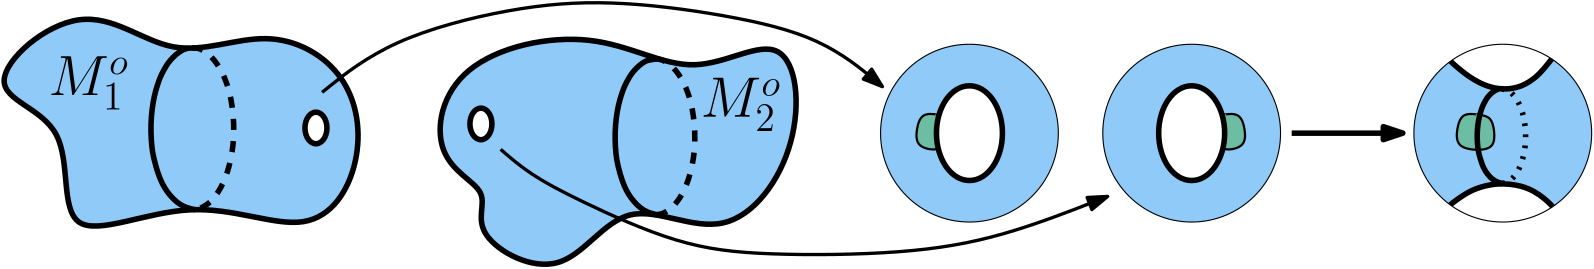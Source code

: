 <?xml version="1.0"?>
<!DOCTYPE ipe SYSTEM "ipe.dtd">
<ipe version="70218" creator="Ipe 7.2.28">
<info created="D:20140725150342" modified="D:20240203161327"/>
<ipestyle name="tungsteno">
<symbol name="arrow/arc(spx)">
<path stroke="sym-stroke" fill="sym-stroke" pen="sym-pen">
0 0 m
-1 0.333 l
-1 -0.333 l
h
</path>
</symbol>
<symbol name="arrow/farc(spx)">
<path stroke="sym-stroke" fill="white" pen="sym-pen">
0 0 m
-1 0.333 l
-1 -0.333 l
h
</path>
</symbol>
<symbol name="arrow/ptarc(spx)">
<path stroke="sym-stroke" fill="sym-stroke" pen="sym-pen">
0 0 m
-1 0.333 l
-0.8 0 l
-1 -0.333 l
h
</path>
</symbol>
<symbol name="arrow/fptarc(spx)">
<path stroke="sym-stroke" fill="white" pen="sym-pen">
0 0 m
-1 0.333 l
-0.8 0 l
-1 -0.333 l
h
</path>
</symbol>
<symbol name="mark/circle(sx)" transformations="translations">
<path fill="sym-stroke">
0.6 0 0 0.6 0 0 e
0.4 0 0 0.4 0 0 e
</path>
</symbol>
<symbol name="mark/disk(sx)" transformations="translations">
<path fill="sym-stroke">
0.6 0 0 0.6 0 0 e
</path>
</symbol>
<symbol name="mark/fdisk(sfx)" transformations="translations">
<group>
<path fill="sym-fill">
0.5 0 0 0.5 0 0 e
</path>
<path fill="sym-stroke" fillrule="eofill">
0.6 0 0 0.6 0 0 e
0.4 0 0 0.4 0 0 e
</path>
</group>
</symbol>
<symbol name="mark/box(sx)" transformations="translations">
<path fill="sym-stroke" fillrule="eofill">
-0.6 -0.6 m
0.6 -0.6 l
0.6 0.6 l
-0.6 0.6 l
h
-0.4 -0.4 m
0.4 -0.4 l
0.4 0.4 l
-0.4 0.4 l
h
</path>
</symbol>
<symbol name="mark/square(sx)" transformations="translations">
<path fill="sym-stroke">
-0.6 -0.6 m
0.6 -0.6 l
0.6 0.6 l
-0.6 0.6 l
h
</path>
</symbol>
<symbol name="mark/fsquare(sfx)" transformations="translations">
<group>
<path fill="sym-fill">
-0.5 -0.5 m
0.5 -0.5 l
0.5 0.5 l
-0.5 0.5 l
h
</path>
<path fill="sym-stroke" fillrule="eofill">
-0.6 -0.6 m
0.6 -0.6 l
0.6 0.6 l
-0.6 0.6 l
h
-0.4 -0.4 m
0.4 -0.4 l
0.4 0.4 l
-0.4 0.4 l
h
</path>
</group>
</symbol>
<symbol name="mark/cross(sx)" transformations="translations">
<group>
<path fill="sym-stroke">
-0.43 -0.57 m
0.57 0.43 l
0.43 0.57 l
-0.57 -0.43 l
h
</path>
<path fill="sym-stroke">
-0.43 0.57 m
0.57 -0.43 l
0.43 -0.57 l
-0.57 0.43 l
h
</path>
</group>
</symbol>
<symbol name="arrow/fnormal(spx)">
<path stroke="sym-stroke" fill="white" pen="sym-pen">
0 0 m
-1 0.333 l
-1 -0.333 l
h
</path>
</symbol>
<symbol name="arrow/pointed(spx)">
<path stroke="sym-stroke" fill="sym-stroke" pen="sym-pen">
0 0 m
-1 0.333 l
-0.8 0 l
-1 -0.333 l
h
</path>
</symbol>
<symbol name="arrow/fpointed(spx)">
<path stroke="sym-stroke" fill="white" pen="sym-pen">
0 0 m
-1 0.333 l
-0.8 0 l
-1 -0.333 l
h
</path>
</symbol>
<symbol name="arrow/linear(spx)">
<path stroke="sym-stroke" pen="sym-pen">
-1 0.333 m
0 0 l
-1 -0.333 l
</path>
</symbol>
<symbol name="arrow/fdouble(spx)">
<path stroke="sym-stroke" fill="white" pen="sym-pen">
0 0 m
-1 0.333 l
-1 -0.333 l
h
-1 0 m
-2 0.333 l
-2 -0.333 l
h
</path>
</symbol>
<symbol name="arrow/double(spx)">
<path stroke="sym-stroke" fill="sym-stroke" pen="sym-pen">
0 0 m
-1 0.333 l
-1 -0.333 l
h
-1 0 m
-2 0.333 l
-2 -0.333 l
h
</path>
</symbol>
<symbol name="arrow/mid-normal(spx)">
<path stroke="sym-stroke" fill="sym-stroke" pen="sym-pen">
0.5 0 m
-0.5 0.333 l
-0.5 -0.333 l
h
</path>
</symbol>
<symbol name="arrow/mid-fnormal(spx)">
<path stroke="sym-stroke" fill="white" pen="sym-pen">
0.5 0 m
-0.5 0.333 l
-0.5 -0.333 l
h
</path>
</symbol>
<symbol name="arrow/mid-pointed(spx)">
<path stroke="sym-stroke" fill="sym-stroke" pen="sym-pen">
0.5 0 m
-0.5 0.333 l
-0.3 0 l
-0.5 -0.333 l
h
</path>
</symbol>
<symbol name="arrow/mid-fpointed(spx)">
<path stroke="sym-stroke" fill="white" pen="sym-pen">
0.5 0 m
-0.5 0.333 l
-0.3 0 l
-0.5 -0.333 l
h
</path>
</symbol>
<symbol name="arrow/mid-double(spx)">
<path stroke="sym-stroke" fill="sym-stroke" pen="sym-pen">
1 0 m
0 0.333 l
0 -0.333 l
h
0 0 m
-1 0.333 l
-1 -0.333 l
h
</path>
</symbol>
<symbol name="arrow/mid-fdouble(spx)">
<path stroke="sym-stroke" fill="white" pen="sym-pen">
1 0 m
0 0.333 l
0 -0.333 l
h
0 0 m
-1 0.333 l
-1 -0.333 l
h
</path>
</symbol>
<anglesize name="22.5 deg" value="22.5"/>
<anglesize name="30 deg" value="30"/>
<anglesize name="45 deg" value="45"/>
<anglesize name="60 deg" value="60"/>
<anglesize name="90 deg" value="90"/>
<arrowsize name="large" value="10"/>
<arrowsize name="small" value="5"/>
<arrowsize name="tiny" value="3"/>
<color name="amber100" value="1 0.925 0.702"/>
<color name="amber200" value="1 0.878 0.51"/>
<color name="amber300" value="1 0.835 0.31"/>
<color name="amber400" value="1 0.792 0.157"/>
<color name="amber500" value="1 0.757 0.027"/>
<color name="amber600" value="1 0.702 0"/>
<color name="amber700" value="1 0.627 0"/>
<color name="amber800" value="1 0.561 0"/>
<color name="amber900" value="1 0.435 0"/>
<color name="blue100" value="0.733 0.871 0.984"/>
<color name="blue200" value="0.565 0.792 0.976"/>
<color name="blue300" value="0.392 0.71 0.965"/>
<color name="blue400" value="0.259 0.647 0.961"/>
<color name="blue500" value="0.129 0.588 0.953"/>
<color name="blue600" value="0.118 0.533 0.898"/>
<color name="blue700" value="0.098 0.463 0.824"/>
<color name="blue800" value="0.082 0.396 0.753"/>
<color name="blue900" value="0.051 0.278 0.631"/>
<color name="bluegray100" value="0.812 0.847 0.863"/>
<color name="bluegray200" value="0.69 0.745 0.773"/>
<color name="bluegray300" value="0.565 0.643 0.682"/>
<color name="bluegray400" value="0.471 0.565 0.612"/>
<color name="bluegray500" value="0.376 0.49 0.545"/>
<color name="bluegray600" value="0.329 0.431 0.478"/>
<color name="bluegray700" value="0.271 0.353 0.392"/>
<color name="bluegray800" value="0.216 0.278 0.31"/>
<color name="bluegray900" value="0.149 0.196 0.22"/>
<color name="brown100" value="0.843 0.8 0.784"/>
<color name="brown200" value="0.737 0.667 0.643"/>
<color name="brown300" value="0.631 0.533 0.498"/>
<color name="brown400" value="0.553 0.431 0.388"/>
<color name="brown500" value="0.475 0.333 0.282"/>
<color name="brown600" value="0.427 0.298 0.255"/>
<color name="brown700" value="0.365 0.251 0.216"/>
<color name="brown800" value="0.306 0.204 0.18"/>
<color name="brown900" value="0.243 0.153 0.137"/>
<color name="cyan100" value="0.698 0.922 0.949"/>
<color name="cyan200" value="0.502 0.871 0.918"/>
<color name="cyan300" value="0.302 0.816 0.882"/>
<color name="cyan400" value="0.149 0.776 0.855"/>
<color name="cyan500" value="0 0.737 0.831"/>
<color name="cyan600" value="0 0.675 0.757"/>
<color name="cyan700" value="0 0.592 0.655"/>
<color name="cyan800" value="0 0.514 0.561"/>
<color name="cyan900" value="0 0.376 0.392"/>
<color name="deeporange100" value="1 0.8 0.737"/>
<color name="deeporange200" value="1 0.671 0.569"/>
<color name="deeporange300" value="1 0.541 0.396"/>
<color name="deeporange400" value="1 0.439 0.263"/>
<color name="deeporange500" value="1 0.341 0.133"/>
<color name="deeporange600" value="0.957 0.318 0.118"/>
<color name="deeporange700" value="0.902 0.29 0.098"/>
<color name="deeporange800" value="0.847 0.263 0.082"/>
<color name="deeporange900" value="0.749 0.212 0.047"/>
<color name="deeppurple100" value="0.82 0.769 0.914"/>
<color name="deeppurple200" value="0.702 0.616 0.859"/>
<color name="deeppurple300" value="0.584 0.459 0.804"/>
<color name="deeppurple400" value="0.494 0.341 0.761"/>
<color name="deeppurple500" value="0.404 0.227 0.718"/>
<color name="deeppurple600" value="0.369 0.208 0.694"/>
<color name="deeppurple700" value="0.318 0.176 0.659"/>
<color name="deeppurple800" value="0.271 0.153 0.627"/>
<color name="deeppurple900" value="0.192 0.106 0.573"/>
<color name="gray100" value="0.961"/>
<color name="gray200" value="0.933"/>
<color name="gray300" value="0.878"/>
<color name="gray400" value="0.741"/>
<color name="gray500" value="0.62"/>
<color name="gray600" value="0.459"/>
<color name="gray700" value="0.38"/>
<color name="gray800" value="0.259"/>
<color name="gray900" value="0.129"/>
<color name="green100" value="0.784 0.902 0.788"/>
<color name="green200" value="0.647 0.839 0.655"/>
<color name="green300" value="0.506 0.78 0.518"/>
<color name="green400" value="0.4 0.733 0.416"/>
<color name="green500" value="0.298 0.686 0.314"/>
<color name="green600" value="0.263 0.627 0.278"/>
<color name="green700" value="0.22 0.557 0.235"/>
<color name="green800" value="0.18 0.49 0.196"/>
<color name="green900" value="0.106 0.369 0.125"/>
<color name="indigo100" value="0.773 0.792 0.914"/>
<color name="indigo200" value="0.624 0.659 0.855"/>
<color name="indigo300" value="0.475 0.525 0.796"/>
<color name="indigo400" value="0.361 0.42 0.753"/>
<color name="indigo500" value="0.247 0.318 0.71"/>
<color name="indigo600" value="0.224 0.286 0.671"/>
<color name="indigo700" value="0.188 0.247 0.624"/>
<color name="indigo800" value="0.157 0.208 0.576"/>
<color name="indigo900" value="0.102 0.137 0.494"/>
<color name="lightblue100" value="0.702 0.898 0.988"/>
<color name="lightblue200" value="0.506 0.831 0.98"/>
<color name="lightblue300" value="0.31 0.765 0.969"/>
<color name="lightblue400" value="0.161 0.714 0.965"/>
<color name="lightblue500" value="0.012 0.663 0.957"/>
<color name="lightblue600" value="0.012 0.608 0.898"/>
<color name="lightblue700" value="0.008 0.533 0.82"/>
<color name="lightblue800" value="0.008 0.467 0.741"/>
<color name="lightblue900" value="0.004 0.341 0.608"/>
<color name="lightgreen100" value="0.863 0.929 0.784"/>
<color name="lightgreen200" value="0.773 0.882 0.647"/>
<color name="lightgreen300" value="0.682 0.835 0.506"/>
<color name="lightgreen400" value="0.612 0.8 0.396"/>
<color name="lightgreen500" value="0.545 0.765 0.29"/>
<color name="lightgreen600" value="0.486 0.702 0.259"/>
<color name="lightgreen700" value="0.408 0.624 0.22"/>
<color name="lightgreen800" value="0.333 0.545 0.184"/>
<color name="lightgreen900" value="0.2 0.412 0.118"/>
<color name="lime100" value="0.941 0.957 0.765"/>
<color name="lime200" value="0.902 0.933 0.612"/>
<color name="lime300" value="0.863 0.906 0.459"/>
<color name="lime400" value="0.831 0.882 0.341"/>
<color name="lime500" value="0.804 0.863 0.224"/>
<color name="lime600" value="0.753 0.792 0.2"/>
<color name="lime700" value="0.686 0.706 0.169"/>
<color name="lime800" value="0.62 0.616 0.141"/>
<color name="lime900" value="0.51 0.467 0.09"/>
<color name="orange100" value="1 0.878 0.698"/>
<color name="orange200" value="1 0.8 0.502"/>
<color name="orange300" value="1 0.718 0.302"/>
<color name="orange400" value="1 0.655 0.149"/>
<color name="orange500" value="1 0.596 0"/>
<color name="orange600" value="0.984 0.549 0"/>
<color name="orange700" value="0.961 0.486 0"/>
<color name="orange800" value="0.937 0.424 0"/>
<color name="orange900" value="0.902 0.318 0"/>
<color name="pink100" value="0.973 0.733 0.816"/>
<color name="pink200" value="0.957 0.561 0.694"/>
<color name="pink300" value="0.941 0.384 0.573"/>
<color name="pink400" value="0.925 0.251 0.478"/>
<color name="pink500" value="0.914 0.118 0.388"/>
<color name="pink600" value="0.847 0.106 0.376"/>
<color name="pink700" value="0.761 0.094 0.357"/>
<color name="pink800" value="0.678 0.078 0.341"/>
<color name="pink900" value="0.533 0.055 0.31"/>
<color name="purple100" value="0.882 0.745 0.906"/>
<color name="purple200" value="0.808 0.576 0.847"/>
<color name="purple300" value="0.729 0.408 0.784"/>
<color name="purple400" value="0.671 0.278 0.737"/>
<color name="purple500" value="0.612 0.153 0.69"/>
<color name="purple600" value="0.557 0.141 0.667"/>
<color name="purple700" value="0.482 0.122 0.635"/>
<color name="purple800" value="0.416 0.106 0.604"/>
<color name="purple900" value="0.29 0.078 0.549"/>
<color name="red100" value="1 0.804 0.824"/>
<color name="red200" value="0.937 0.604 0.604"/>
<color name="red300" value="0.898 0.451 0.451"/>
<color name="red400" value="0.937 0.325 0.314"/>
<color name="red500" value="0.957 0.263 0.212"/>
<color name="red600" value="0.898 0.224 0.208"/>
<color name="red700" value="0.827 0.184 0.184"/>
<color name="red800" value="0.776 0.157 0.157"/>
<color name="red900" value="0.718 0.11 0.11"/>
<color name="teal100" value="0.698 0.875 0.859"/>
<color name="teal200" value="0.502 0.796 0.769"/>
<color name="teal300" value="0.302 0.714 0.675"/>
<color name="teal400" value="0.149 0.651 0.604"/>
<color name="teal500" value="0 0.588 0.533"/>
<color name="teal600" value="0 0.537 0.482"/>
<color name="teal700" value="0 0.475 0.42"/>
<color name="teal800" value="0 0.412 0.361"/>
<color name="teal900" value="0 0.302 0.251"/>
<color name="yellow100" value="1 0.976 0.769"/>
<color name="yellow200" value="1 0.961 0.616"/>
<color name="yellow300" value="1 0.945 0.463"/>
<color name="yellow400" value="1 0.933 0.345"/>
<color name="yellow500" value="1 0.922 0.231"/>
<color name="yellow600" value="0.992 0.847 0.208"/>
<color name="yellow700" value="0.984 0.753 0.176"/>
<color name="yellow800" value="0.976 0.659 0.145"/>
<color name="yellow900" value="0.961 0.498 0.09"/>
<dashstyle name="dash dot dotted" value="[4 2 1 2 1 2] 0"/>
<dashstyle name="dash dotted" value="[4 2 1 2] 0"/>
<dashstyle name="dashed" value="[4] 0"/>
<dashstyle name="dotted" value="[1 3] 0"/>
<gridsize name="10 pts (~3.5 mm)" value="10"/>
<gridsize name="14 pts (~5 mm)" value="14"/>
<gridsize name="16 pts (~6 mm)" value="16"/>
<gridsize name="20 pts (~7 mm)" value="20"/>
<gridsize name="28 pts (~10 mm)" value="28"/>
<gridsize name="32 pts (~12 mm)" value="32"/>
<gridsize name="4 pts" value="4"/>
<gridsize name="56 pts (~20 mm)" value="56"/>
<gridsize name="8 pts (~3 mm)" value="8"/>
<opacity name="10%" value="0.1"/>
<opacity name="20%" value="0.2"/>
<opacity name="30%" value="0.3"/>
<opacity name="40%" value="0.4"/>
<opacity name="50%" value="0.5"/>
<opacity name="60%" value="0.6"/>
<opacity name="70%" value="0.7"/>
<opacity name="80%" value="0.8"/>
<opacity name="90%" value="0.9"/>
<pen name="fat" value="1.2"/>
<pen name="heavier" value="0.8"/>
<pen name="ultrafat" value="2"/>
<symbolsize name="large" value="5"/>
<symbolsize name="small" value="2"/>
<symbolsize name="tiny" value="1.1"/>
<textsize name="Huge" value="\Huge"/>
<textsize name="LARGE" value="\LARGE"/>
<textsize name="Large" value="\Large"/>
<textsize name="footnote" value="\footnotesize"/>
<textsize name="huge" value="\huge"/>
<textsize name="large" value="\large"/>
<textsize name="script" value="\scriptsize"/>
<textsize name="small" value="\small"/>
<textsize name="tiny" value="\tiny"/>
<textstyle name="center" begin="\begin{center}" end="\end{center}"/>
<textstyle name="item" begin="\begin{itemize}\item{}" end="\end{itemize}"/>
<textstyle name="itemize" begin="\begin{itemize}" end="\end{itemize}"/>
<tiling name="falling" angle="-60" step="4" width="1"/>
<tiling name="rising" angle="30" step="4" width="1"/>
</ipestyle>
<page>
<layer name="alpha"/>
<view layers="alpha" active="alpha"/>
<path layer="alpha" fill="blue500" opacity="50%" stroke-opacity="opaque">
525.242 809.925
525.242 809.925
525.242 809.925
526.339 808.82
527.536 807.789
529.109 806.491
531.223 804.873
532.726 803.852
535.098 802.471
537.698 801.279
540.673 800.37
543.629 799.971
547.115 800.094
550.802 801.081
553.399 802.426
555.841 804.204
557.383 805.673
558.977 807.435
560.069 808.75
560.925 809.826
561.638 810.7
561.638 810.7
561.638 810.7
563.019 809.735
564.207 808.813
565.634 807.579
566.456 806.797
567.934 805.241
569.133 803.807
570.273 802.268
571.519 800.331
572.2 799.125
573.356 796.737
574.193 794.6
574.958 792.099
575.576 789.193
575.9 786.53
576 783.847
575.895 781.407
575.669 779.41
575.519 778.473
575.025 776.162
574.659 774.834
574.11 773.165
573.536 771.685
572.84 770.135
572.435 769.321
571.836 768.215
571.396 767.464
570.861 766.608
570.261 765.715
569.381 764.511
568.726 763.687
568.2 763.063
566.935 761.685
566.022 760.783
565.246 760.071
564.305 759.267
563.658 758.75
561.953 757.511
561.953 757.511
561.953 757.511
560.786 758.778
559.55 759.898
558.426 760.834
557.289 761.679
556.192 762.399
555.002 763.097
553.404 763.88
551.748 764.513
550.527 764.879
548.191 765.374
546.87 765.557
543.903 765.894
541.971 765.673
540.109 765.467
537.791 765.022
536.038 764.538
533.957 763.794
532.252 763.019
531.38 762.56
529.618 761.487
527.842 760.29
526.918 759.618
525.147 758.144
525.147 758.144
525.147 758.144
523.489 759.438
521.868 760.888
520.581 762.193
519.359 763.584
518.086 765.226
517.105 766.661
516.237 768.087
515.291 769.864
514.376 771.898
513.457 774.453
512.934 776.326
512.613 777.767
512.24 780.085
512.021 782.843
512.011 784.854
512.12 786.772
512.343 788.673
512.671 790.52
513.006 791.959
513.633 794.091
514.326 795.978
515.24 798.031
516.224 799.891
516.365 800.134
517.409 801.801
518.163 802.88
519.008 803.984
520.016 805.184
521.401 806.656
523.279 808.385 u
</path>
<path matrix="0.9 0 0 0.9 -32.7456 135.705" stroke="black" fill="blue500" pen="ultrafat" opacity="50%" stroke-opacity="opaque">
180.86 745.232
147.197 764.168
108.273 746.81
73.5576 777.844
25.6923 735.764
71.9797 727.874
59.8818 670.541
117.215 697.893
165.606 675.801
186.12 708.413 u
</path>
<path matrix="0.880096 0.18823 -0.18823 0.880096 107.484 95.586" stroke="black" fill="blue500" pen="ultrafat" opacity="50%" stroke-opacity="opaque">
211.894 724.718
227.673 764.168
289.74 764.694
321.826 732.608
365.483 750.492
360.749 699.997
321.3 665.281
285.533 698.945
254.499 664.229
219.783 694.211
236.089 708.413 u
</path>
<path matrix="0.616677 0 0 0.885155 19.3838 142.279" stroke="black" fill="white" pen="ultrafat">
6.42055 0 0 6.42055 157.874 727.085 e
</path>
<path matrix="0.616677 0 0 0.885155 78.7764 143.736" stroke="black" fill="white" pen="ultrafat">
6.42055 0 0 6.42055 157.874 727.085 e
</path>
<path stroke="black" fill="green500" pen="heavier" opacity="50%" stroke-opacity="opaque">
535.51 777.582
540.901 778.863
541.149 784.517
539.81 789.973
535.552 790.563
535.56 790.59
535.56 790.59
529.26 791.472
527.298 785.369
527.298 778.831 u
</path>
<path matrix="2.79728 0 0 2.79728 -547.369 -974.853" stroke="black" pen="ultrafat">
390.158 622.292 m
389.068 622.545
388.011 623.632
387.444 624.793
387.04 626.26
386.923 627.016
386.846 628.178
386.884 629.345
387.028 630.434
387.216 631.259
387.479 632.058
387.659 632.479
387.999 633.105
388.279 633.501
388.747 633.986
389.191 634.28
389.396 634.37
389.654 634.443 s
</path>
<path matrix="1.03603 0 0 1.03603 -19.8972 -28.8206" stroke="black" dash="dotted" pen="ultrafat">
543.887 799.951 m
545.386 799.665
546.134 799.32
547.133 798.631
548.194 797.575
549.403 795.85
550.375 793.884
551.156 791.679
551.663 789.637
552.152 786.311
552.271 782.912
552.109 780.228
551.688 777.452
550.932 774.588
550.011 772.279
548.998 770.481
547.802 768.969
547.006 768.243
545.845 767.508
545.054 767.206
543.885 767.028 s
</path>
<path matrix="1 0 0 1 -297.816 3.63351" stroke="black" pen="ultrafat">
371.097 752.81 m
365.769 753.961
360.65 759.231
357.933 764.785
356.001 771.801
355.445 775.42
355.074 780.978
355.255 786.56
355.944 791.772
356.844 795.716
358.104 799.542
358.963 801.555
360.589 804.552
361.929 806.446
364.17 808.763
366.293 810.173
367.274 810.6
368.511 810.952 s
</path>
<path matrix="1 0 0 1 -297.816 3.63351" stroke="black" dash="dashed" pen="ultrafat">
369.982 810.991 m
372.36 811.021
374.175 809.989
375.945 808.77
377.822 806.899
379.966 803.84
381.689 800.357
383.07 796.45
383.972 792.834
384.835 786.941
385.048 780.917
384.76 776.161
384.012 771.241
382.676 766.168
381.042 762.075
379.251 758.888
377.128 756.212
375.719 754.926
373.663 753.624
372.261 753.085
370.187 752.771 s
</path>
<path stroke="black" pen="ultrafat">
239.791 754.577 m
234.662 755.685
229.733 760.759
227.118 766.106
225.257 772.861
224.722 776.345
224.365 781.697
224.539 787.071
225.202 792.089
226.069 795.887
227.282 799.57
228.109 801.508
229.675 804.394
230.965 806.217
233.123 808.448
235.167 809.805
236.111 810.217
239.047 810.706 s
</path>
<path stroke="black" dash="dashed" pen="ultrafat">
238.62 810.666 m
241.007 810.622
242.755 809.629
244.459 808.454
246.266 806.653
248.331 803.708
249.99 800.355
251.319 796.593
252.187 793.112
253.018 787.437
253.223 781.638
252.946 777.059
252.226 772.322
250.94 767.437
249.367 763.497
247.642 760.429
245.598 757.853
244.241 756.614
242.262 755.361
240.912 754.842
238.916 754.539 s
</path>
<text matrix="1 0 0 1 -63.8121 48.904" transformations="translations" pos="84.2955 748.734" stroke="black" type="label" width="28.982" height="14.118" depth="5.11" valign="baseline" size="huge" style="math">M_1^o</text>
<text matrix="1 0 0 1 170.996 41.176" transformations="translations" pos="84.2955 748.734" stroke="black" type="label" width="28.982" height="14.118" depth="5.11" valign="baseline" size="huge" style="math">M_2^o</text>
<path stroke="black" pen="fat" arrow="normal/normal">
118.95 798.694 m
142.882 817.84
187.329 829.464
222.202 832.199
264.597 826.729
299.47 818.523
320.668 800.745 s
</path>
<path stroke="black" pen="fat" arrow="normal/normal">
183.226 778.18 m
193.483 769.291
209.894 760.401
247.502 743.307
277.589 739.888
329.196 740.391
363.911 746.376
401.739 761.22 s
</path>
<path matrix="1 0 0 1 -112 0" stroke="black" fill="blue500" opacity="50%" stroke-opacity="opaque">
32 0 0 32 464 784 e
</path>
<path matrix="1 0 0 1 -32 0" stroke="black" fill="blue500" opacity="50%" stroke-opacity="opaque">
32 0 0 32 464 784 e
</path>
<path matrix="1 0 0 1 80 0" stroke="black">
32 0 0 32 464 784 e
</path>
<path stroke="black" fill="green500" pen="heavier" opacity="50%" stroke-opacity="opaque">
340.995 777.582
340.485 779.819
340.13 783.382
340.369 787.461
341.037 790.563
341.045 790.59
341.045 790.59
334.745 791.472
332.783 785.369
332.783 778.831 u
</path>
<path matrix="1.85003 0 0 2.65546 59.9282 -1146.75" stroke="black" fill="white" pen="ultrafat">
6.42055 0 0 6.42055 157.874 727.085 e
</path>
<path matrix="-1 0 0 1 784.151 0" stroke="black" fill="green500" pen="heavier" opacity="50%" stroke-opacity="opaque">
340.995 777.582
340.485 779.819
340.13 783.382
340.369 787.461
341.037 790.563
341.045 790.59
341.045 790.59
334.745 791.472
332.783 785.369
332.783 778.831 u
</path>
<path matrix="1.85003 0 0 2.65546 139.928 -1146.75" stroke="black" fill="white" pen="ultrafat">
6.42055 0 0 6.42055 157.874 727.085 e
</path>
<path stroke="black" pen="ultrafat">
525.242 809.925 m
525.775 809.312
526.547 808.636
527.024 808.225
527.587 807.745
528.134 807.285
528.6 806.9
529.16 806.446
530.321 805.539
531.041 805.003
531.556 804.633
532.407 804.05
533.661 803.259
535.282 802.36
536.191 801.916
536.832 801.629
537.64 801.298
538.247 801.071
539.377 800.702
540.462 800.411
541.38 800.213
542.36 800.054
544.732 799.891
545.792 799.924
547.547 800.131
549.216 800.514
550.52 800.949
551.827 801.514
553.581 802.494
555.291 803.725
556.236 804.538
557.178 805.447
558.159 806.49
559.118 807.591
560.028 808.696
560.553 809.353
561.28 810.278
561.638 810.7 s
</path>
<path stroke="black" pen="ultrafat">
525.147 758.144 m
525.421 758.484
526.074 758.985
526.871 759.586
527.8 760.266
528.9 761.034
530.69 762.172
531.544 762.657
532.419 763.111
533.602 763.656
534.755 764.118
536.387 764.664
537.896 765.064
539.549 765.394
541.032 765.599
542.167 765.7
544.216 765.758
546.312 765.652
548.779 765.304
550.481 764.912
552.002 764.445
553.38 763.916
555.122 763.077
557.217 761.767
558.612 760.707
560.034 759.488
561.173 758.429
561.953 757.511 s
</path>
<path stroke="black" pen="ultrafat" arrow="normal/normal">
468 784 m
508 784 l
</path>
</page>
</ipe>
